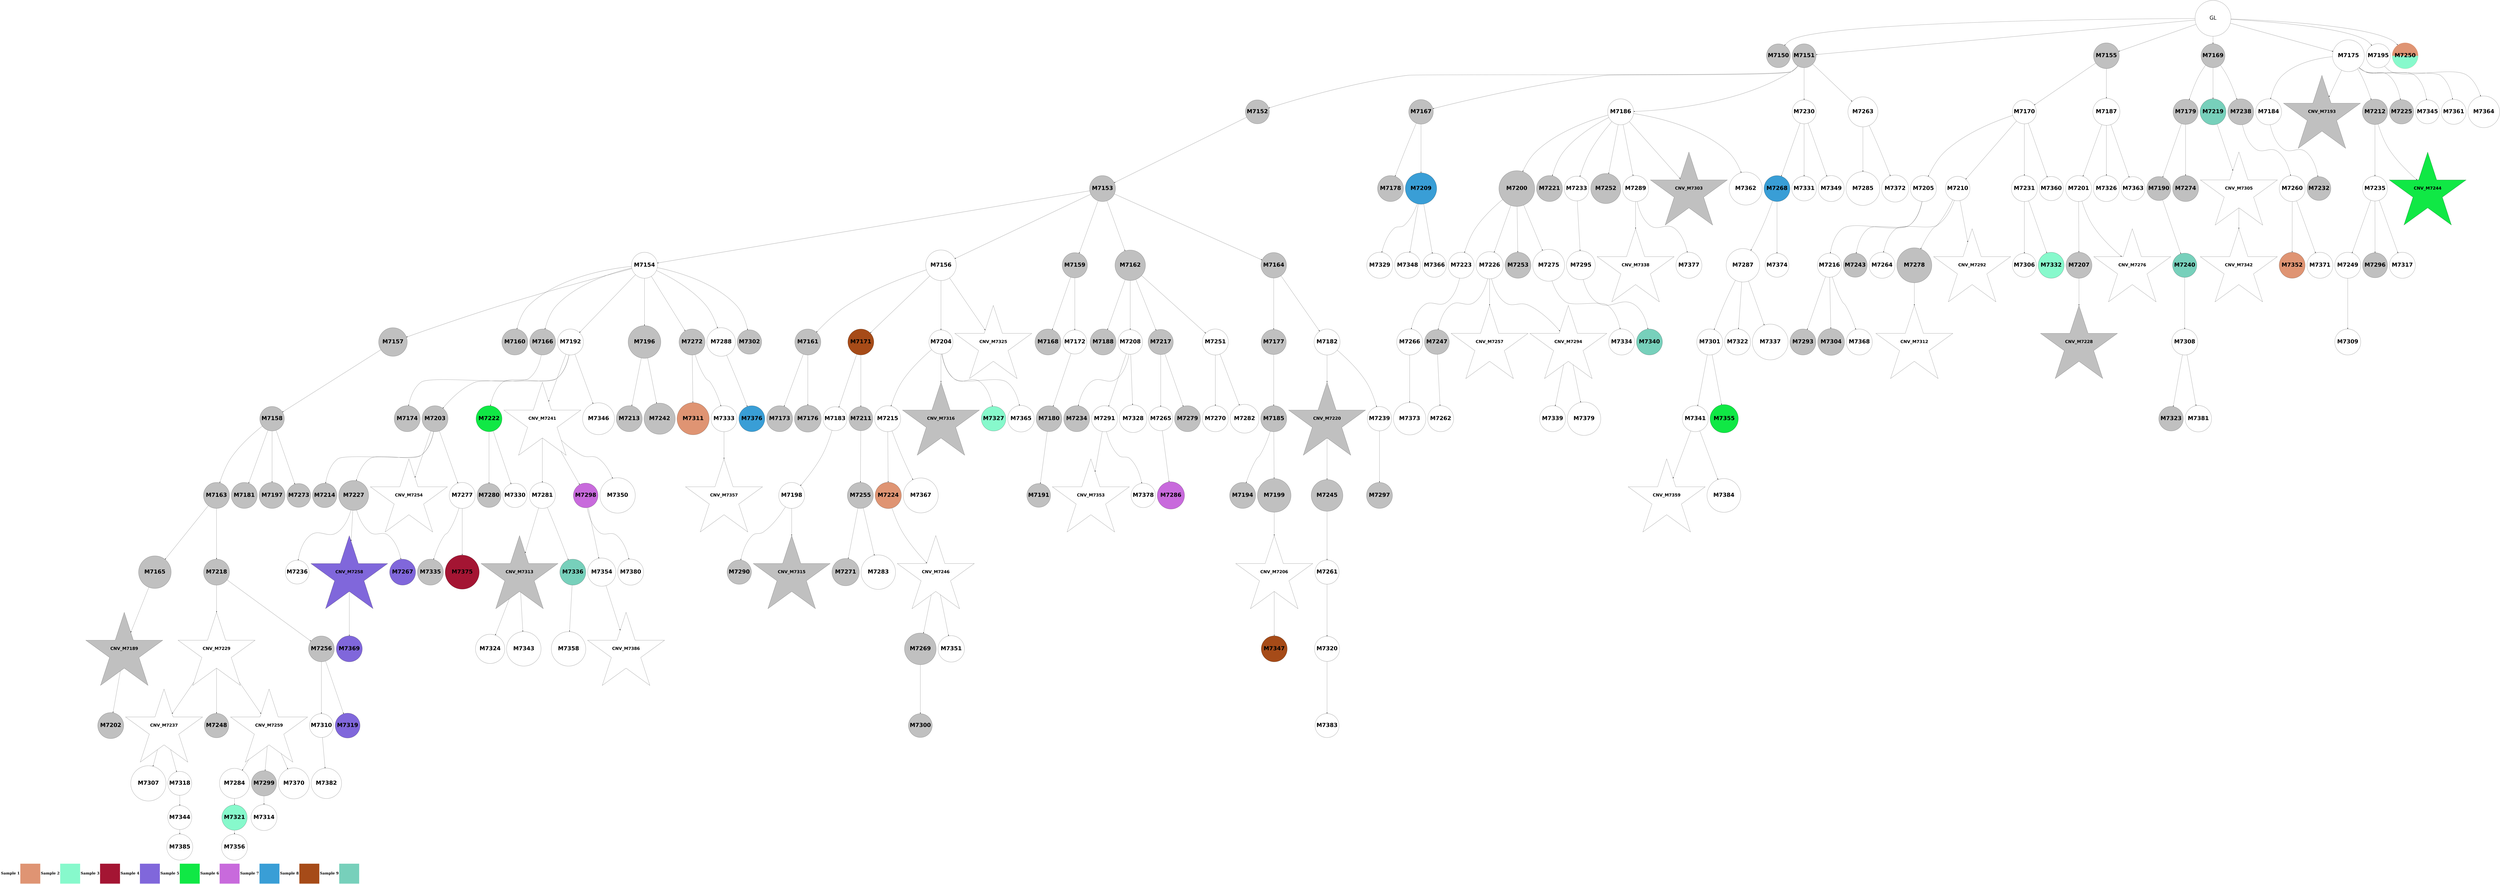 digraph G { 
rankdir=TB;
7182 -> 7183;
7182 -> 7184;
7182 -> 7188;
7182 -> 7202;
7182 -> 7208;
7182 -> 7228;
7182 -> 7283;
7184 -> 7185;
7184 -> 7200;
7184 -> 7219;
7184 -> 7263;
7184 -> 7296;
7185 -> 7186;
7186 -> 7187;
7186 -> 7189;
7186 -> 7192;
7186 -> 7195;
7186 -> 7197;
7187 -> 7190;
7187 -> 7193;
7187 -> 7199;
7187 -> 7225;
7187 -> 7229;
7187 -> 7305;
7187 -> 7321;
7187 -> 7335;
7188 -> 7203;
7188 -> 7220;
7189 -> 7194;
7189 -> 7204;
7189 -> 7237;
7189 -> 7358;
7190 -> 7191;
7191 -> 7196;
7191 -> 7214;
7191 -> 7230;
7191 -> 7306;
7192 -> 7201;
7192 -> 7205;
7194 -> 7206;
7194 -> 7209;
7195 -> 7221;
7195 -> 7241;
7195 -> 7250;
7195 -> 7284;
7196 -> 7198;
7196 -> 7251;
7197 -> 7210;
7197 -> 7215;
7198 -> 7222;
7199 -> 7207;
7200 -> 7211;
7200 -> 7242;
7202 -> 7212;
7202 -> 7252;
7202 -> 7271;
7203 -> 7238;
7203 -> 7243;
7203 -> 7264;
7203 -> 7393;
7204 -> 7216;
7204 -> 7244;
7205 -> 7213;
7208 -> 7217;
7208 -> 7226;
7208 -> 7245;
7208 -> 7258;
7208 -> 7378;
7208 -> 7394;
7210 -> 7218;
7212 -> 7223;
7212 -> 7307;
7213 -> 7224;
7215 -> 7253;
7215 -> 7272;
7216 -> 7231;
7217 -> 7265;
7218 -> 7227;
7218 -> 7232;
7219 -> 7233;
7219 -> 7254;
7219 -> 7266;
7219 -> 7285;
7219 -> 7322;
7219 -> 7336;
7219 -> 7395;
7220 -> 7234;
7220 -> 7359;
7220 -> 7396;
7222 -> 7235;
7223 -> 7273;
7225 -> 7236;
7225 -> 7255;
7225 -> 7274;
7225 -> 7379;
7228 -> 7397;
7229 -> 7246;
7229 -> 7275;
7231 -> 7323;
7231 -> 7348;
7232 -> 7239;
7233 -> 7256;
7233 -> 7259;
7233 -> 7286;
7233 -> 7308;
7234 -> 7240;
7234 -> 7309;
7236 -> 7247;
7236 -> 7260;
7236 -> 7287;
7236 -> 7310;
7237 -> 7248;
7237 -> 7349;
7237 -> 7360;
7237 -> 7398;
7238 -> 7249;
7238 -> 7276;
7239 -> 7380;
7240 -> 7261;
7241 -> 7267;
7241 -> 7324;
7241 -> 7361;
7242 -> 7362;
7242 -> 7381;
7242 -> 7399;
7243 -> 7297;
7243 -> 7311;
7243 -> 7325;
7244 -> 7288;
7245 -> 7268;
7245 -> 7277;
7248 -> 7257;
7248 -> 7400;
7249 -> 7326;
7249 -> 7337;
7249 -> 7401;
7250 -> 7298;
7250 -> 7312;
7251 -> 7262;
7251 -> 7289;
7252 -> 7338;
7253 -> 7278;
7255 -> 7313;
7255 -> 7363;
7256 -> 7299;
7257 -> 7279;
7259 -> 7280;
7259 -> 7290;
7259 -> 7327;
7260 -> 7269;
7260 -> 7291;
7260 -> 7300;
7262 -> 7270;
7262 -> 7281;
7262 -> 7292;
7263 -> 7301;
7263 -> 7364;
7263 -> 7382;
7264 -> 7339;
7264 -> 7365;
7266 -> 7328;
7268 -> 7282;
7268 -> 7329;
7268 -> 7350;
7270 -> 7340;
7270 -> 7351;
7271 -> 7293;
7272 -> 7330;
7273 -> 7341;
7274 -> 7314;
7274 -> 7331;
7274 -> 7383;
7278 -> 7294;
7279 -> 7302;
7279 -> 7384;
7280 -> 7295;
7282 -> 7342;
7284 -> 7303;
7284 -> 7315;
7288 -> 7304;
7288 -> 7316;
7289 -> 7343;
7289 -> 7352;
7291 -> 7402;
7292 -> 7317;
7292 -> 7332;
7292 -> 7403;
7293 -> 7385;
7293 -> 7404;
7294 -> 7353;
7296 -> 7318;
7296 -> 7405;
7298 -> 7319;
7299 -> 7406;
7301 -> 7320;
7301 -> 7407;
7302 -> 7333;
7305 -> 7344;
7305 -> 7366;
7308 -> 7367;
7310 -> 7368;
7310 -> 7408;
7311 -> 7345;
7314 -> 7346;
7314 -> 7369;
7317 -> 7354;
7320 -> 7334;
7320 -> 7355;
7320 -> 7370;
7321 -> 7409;
7322 -> 7371;
7322 -> 7410;
7324 -> 7386;
7324 -> 7411;
7327 -> 7372;
7327 -> 7412;
7328 -> 7373;
7331 -> 7387;
7331 -> 7413;
7332 -> 7347;
7334 -> 7374;
7334 -> 7388;
7338 -> 7375;
7341 -> 7356;
7341 -> 7414;
7343 -> 7415;
7346 -> 7357;
7346 -> 7376;
7351 -> 7377;
7353 -> 7416;
7354 -> 7389;
7366 -> 7390;
7369 -> 7391;
7374 -> 7392;
7374 -> 7417;
7377 -> 7418;
7387 -> 7419;
7305 [shape=circle style=filled fillcolor=grey fontname="helvetica-bold" fontsize=56 label="M7272" width=3.62 height=2 ];
7369 [shape=circle style=filled fillcolor="#77d0bb" fontname="helvetica-bold" fontsize=56 label="M7336" width=0.61 height=2 ];
7348 [shape=star style=filled fillcolor=grey fontname="helvetica-bold" fontsize=42 label="CNV_M7315"];
7373 [shape=circle style=filled fillcolor="#77d0bb" fontname="helvetica-bold" fontsize=56 label="M7340" width=1.66 height=2 ];
7329 [shape=circle style=filled fillcolor=grey fontname="helvetica-bold" fontsize=56 label="M7296" width=2.34 height=2 ];
7258 [shape=circle style=filled fillcolor=grey fontname="helvetica-bold" fontsize=56 label="M7225" width=2.72 height=2 ];
7210 [shape=circle style=filled fillcolor=grey fontname="helvetica-bold" fontsize=56 label="M7177" width=2.32 height=2 ];
7273 [shape=circle style=filled fillcolor="#77d0bb" fontname="helvetica-bold" fontsize=56 label="M7240" width=2.79 height=2 ];
7206 [shape=circle style=filled fillcolor=grey fontname="helvetica-bold" fontsize=56 label="M7173" width=0.54 height=2 ];
7252 [shape=circle style=filled fillcolor="#77d0bb" fontname="helvetica-bold" fontsize=56 label="M7219" width=1.53 height=2 ];
7405 [shape=circle style=filled fillcolor=white fontname="helvetica-bold" fontsize=56 label="M7372" width=3.76 height=2 ];
7223 [shape=circle style=filled fillcolor=grey fontname="helvetica-bold" fontsize=56 label="M7190" width=3.03 height=2 ];
7349 [shape=star style=filled fillcolor=grey fontname="helvetica-bold" fontsize=42 label="CNV_M7316"];
7396 [shape=circle style=filled fillcolor=white fontname="helvetica-bold" fontsize=56 label="M7363" width=3.32 height=2 ];
7291 [shape=star style=filled fillcolor="#8067db" fontname="helvetica-bold" fontsize=42 label="CNV_M7258"];
7326 [shape=circle style=filled fillcolor=grey fontname="helvetica-bold" fontsize=56 label="M7293" width=1.43 height=2 ];
7400 [shape=circle style=filled fillcolor=white fontname="helvetica-bold" fontsize=56 label="M7367" width=4.87 height=2 ];
7351 [shape=circle style=filled fillcolor=white fontname="helvetica-bold" fontsize=56 label="M7318" width=3.14 height=2 ];
7242 [shape=circle style=filled fillcolor="#399ed6" fontname="helvetica-bold" fontsize=56 label="M7209" width=4.37 height=2 ];
7404 [shape=circle style=filled fillcolor=white fontname="helvetica-bold" fontsize=56 label="M7371" width=1.78 height=2 ];
7213 [shape=circle style=filled fillcolor=grey fontname="helvetica-bold" fontsize=56 label="M7180" width=3.6 height=2 ];
7270 [shape=star style=filled fillcolor=white fontname="helvetica-bold" fontsize=42 label="CNV_M7237"];
7303 [shape=circle style=filled fillcolor=white fontname="helvetica-bold" fontsize=56 label="M7270" width=0.95 height=2 ];
7380 [shape=circle style=filled fillcolor="#a64b18" fontname="helvetica-bold" fontsize=56 label="M7347" width=0.56 height=2 ];
7311 [shape=circle style=filled fillcolor=grey fontname="helvetica-bold" fontsize=56 label="M7278" width=4.88 height=2 ];
7324 [shape=circle style=filled fillcolor=white fontname="helvetica-bold" fontsize=56 label="M7291" width=0.46 height=2 ];
7189 [shape=circle style=filled fillcolor=white fontname="helvetica-bold" fontsize=56 label="M7156" width=4.27 height=2 ];
7297 [shape=circle style=filled fillcolor=white fontname="helvetica-bold" fontsize=56 label="M7264" width=1.52 height=2 ];
7338 [shape=star style=filled fillcolor=white fontname="helvetica-bold" fontsize=42 label="CNV_M7305"];
7384 [shape=circle style=filled fillcolor=white fontname="helvetica-bold" fontsize=56 label="M7351" width=3.68 height=2 ];
7397 [shape=circle style=filled fillcolor=white fontname="helvetica-bold" fontsize=56 label="M7364" width=4.41 height=2 ];
7407 [shape=circle style=filled fillcolor=white fontname="helvetica-bold" fontsize=56 label="M7374" width=3.11 height=2 ];
7198 [shape=circle style=filled fillcolor=grey fontname="helvetica-bold" fontsize=56 label="M7165" width=4.54 height=2 ];
7327 [shape=star style=filled fillcolor=white fontname="helvetica-bold" fontsize=42 label="CNV_M7294"];
7389 [shape=circle style=filled fillcolor=white fontname="helvetica-bold" fontsize=56 label="M7356" width=0.86 height=2 ];
7280 [shape=circle style=filled fillcolor=grey fontname="helvetica-bold" fontsize=56 label="M7247" width=2.43 height=2 ];
7287 [shape=star style=filled fillcolor=white fontname="helvetica-bold" fontsize=42 label="CNV_M7254"];
7385 [shape=circle style=filled fillcolor="#df9473" fontname="helvetica-bold" fontsize=56 label="M7352" width=0.24 height=2 ];
7243 [shape=circle style=filled fillcolor=white fontname="helvetica-bold" fontsize=56 label="M7210" width=3.42 height=2 ];
7402 [shape=circle style=filled fillcolor="#8067db" fontname="helvetica-bold" fontsize=56 label="M7369" width=0.08 height=2 ];
7269 [shape=circle style=filled fillcolor=white fontname="helvetica-bold" fontsize=56 label="M7236" width=3.29 height=2 ];
7365 [shape=circle style=filled fillcolor="#87f9cc" fontname="helvetica-bold" fontsize=56 label="M7332" width=0.57 height=2 ];
7393 [shape=circle style=filled fillcolor=white fontname="helvetica-bold" fontsize=56 label="M7360" width=2.88 height=2 ];
7204 [shape=circle style=filled fillcolor="#a64b18" fontname="helvetica-bold" fontsize=56 label="M7171" width=1.7 height=2 ];
7194 [shape=circle style=filled fillcolor=grey fontname="helvetica-bold" fontsize=56 label="M7161" width=1.41 height=2 ];
7207 [shape=circle style=filled fillcolor=grey fontname="helvetica-bold" fontsize=56 label="M7174" width=0.19 height=2 ];
7347 [shape=circle style=filled fillcolor=white fontname="helvetica-bold" fontsize=56 label="M7314" width=1.97 height=2 ];
7418 [shape=circle style=filled fillcolor=white fontname="helvetica-bold" fontsize=56 label="M7385" width=0.83 height=2 ];
7208 [shape=circle style=filled fillcolor=white fontname="helvetica-bold" fontsize=56 label="M7175" width=4.45 height=2 ];
7313 [shape=circle style=filled fillcolor=grey fontname="helvetica-bold" fontsize=56 label="M7280" width=3.06 height=2 ];
7234 [shape=circle style=filled fillcolor=white fontname="helvetica-bold" fontsize=56 label="M7201" width=0.83 height=2 ];
7281 [shape=circle style=filled fillcolor=grey fontname="helvetica-bold" fontsize=56 label="M7248" width=3.4 height=2 ];
7188 [shape=circle style=filled fillcolor=grey fontname="helvetica-bold" fontsize=56 label="M7155" width=2.05 height=2 ];
7237 [shape=circle style=filled fillcolor=white fontname="helvetica-bold" fontsize=56 label="M7204" width=2.93 height=2 ];
7205 [shape=circle style=filled fillcolor=white fontname="helvetica-bold" fontsize=56 label="M7172" width=3.05 height=2 ];
7185 [shape=circle style=filled fillcolor=grey fontname="helvetica-bold" fontsize=56 label="M7152" width=3.1 height=2 ];
7201 [shape=circle style=filled fillcolor=grey fontname="helvetica-bold" fontsize=56 label="M7168" width=0.06 height=2 ];
7413 [shape=circle style=filled fillcolor=white fontname="helvetica-bold" fontsize=56 label="M7380" width=1.73 height=2 ];
7229 [shape=circle style=filled fillcolor=grey fontname="helvetica-bold" fontsize=56 label="M7196" width=4.56 height=2 ];
7284 [shape=circle style=filled fillcolor=white fontname="helvetica-bold" fontsize=56 label="M7251" width=1.39 height=2 ];
7289 [shape=circle style=filled fillcolor=grey fontname="helvetica-bold" fontsize=56 label="M7256" width=2.07 height=2 ];
7392 [shape=star style=filled fillcolor=white fontname="helvetica-bold" fontsize=42 label="CNV_M7359"];
7267 [shape=circle style=filled fillcolor=grey fontname="helvetica-bold" fontsize=56 label="M7234" width=0.53 height=2 ];
7187 [shape=circle style=filled fillcolor=white fontname="helvetica-bold" fontsize=56 label="M7154" width=0.81 height=2 ];
7255 [shape=circle style=filled fillcolor="#10e845" fontname="helvetica-bold" fontsize=56 label="M7222" width=1.91 height=2 ];
7247 [shape=circle style=filled fillcolor=grey fontname="helvetica-bold" fontsize=56 label="M7214" width=2.65 height=2 ];
7227 [shape=circle style=filled fillcolor=grey fontname="helvetica-bold" fontsize=56 label="M7194" width=2 height=2 ];
7342 [shape=circle style=filled fillcolor=white fontname="helvetica-bold" fontsize=56 label="M7309" width=1.22 height=2 ];
7322 [shape=circle style=filled fillcolor=white fontname="helvetica-bold" fontsize=56 label="M7289" width=0.47 height=2 ];
7367 [shape=circle style=filled fillcolor=white fontname="helvetica-bold" fontsize=56 label="M7334" width=1.41 height=2 ];
7216 [shape=circle style=filled fillcolor=white fontname="helvetica-bold" fontsize=56 label="M7183" width=3.04 height=2 ];
7354 [shape=circle style=filled fillcolor="#87f9cc" fontname="helvetica-bold" fontsize=56 label="M7321" width=2.18 height=2 ];
7245 [shape=circle style=filled fillcolor=grey fontname="helvetica-bold" fontsize=56 label="M7212" width=2.18 height=2 ];
7211 [shape=circle style=filled fillcolor=grey fontname="helvetica-bold" fontsize=56 label="M7178" width=1.62 height=2 ];
7401 [shape=circle style=filled fillcolor=white fontname="helvetica-bold" fontsize=56 label="M7368" width=0.37 height=2 ];
7340 [shape=circle style=filled fillcolor=white fontname="helvetica-bold" fontsize=56 label="M7307" width=4.91 height=2 ];
7220 [shape=circle style=filled fillcolor=white fontname="helvetica-bold" fontsize=56 label="M7187" width=3.78 height=2 ];
7383 [shape=circle style=filled fillcolor=white fontname="helvetica-bold" fontsize=56 label="M7350" width=4.93 height=2 ];
7197 [shape=circle style=filled fillcolor=grey fontname="helvetica-bold" fontsize=56 label="M7164" width=3.56 height=2 ];
7262 [shape=star style=filled fillcolor=white fontname="helvetica-bold" fontsize=42 label="CNV_M7229"];
7406 [shape=circle style=filled fillcolor=white fontname="helvetica-bold" fontsize=56 label="M7373" width=4.51 height=2 ];
7231 [shape=circle style=filled fillcolor=white fontname="helvetica-bold" fontsize=56 label="M7198" width=0.47 height=2 ];
7308 [shape=circle style=filled fillcolor=white fontname="helvetica-bold" fontsize=56 label="M7275" width=4.45 height=2 ];
7387 [shape=circle style=filled fillcolor=white fontname="helvetica-bold" fontsize=56 label="M7354" width=3.93 height=2 ];
7411 [shape=circle style=filled fillcolor=white fontname="helvetica-bold" fontsize=56 label="M7378" width=2.7 height=2 ];
7409 [shape=circle style=filled fillcolor="#399ed6" fontname="helvetica-bold" fontsize=56 label="M7376" width=1.27 height=2 ];
7238 [shape=circle style=filled fillcolor=white fontname="helvetica-bold" fontsize=56 label="M7205" width=2.01 height=2 ];
7193 [shape=circle style=filled fillcolor=grey fontname="helvetica-bold" fontsize=56 label="M7160" width=2.02 height=2 ];
7306 [shape=circle style=filled fillcolor=grey fontname="helvetica-bold" fontsize=56 label="M7273" width=3.25 height=2 ];
7274 [shape=star style=filled fillcolor=white fontname="helvetica-bold" fontsize=42 label="CNV_M7241"];
7370 [shape=circle style=filled fillcolor=white fontname="helvetica-bold" fontsize=56 label="M7337" width=4.99 height=2 ];
7388 [shape=circle style=filled fillcolor="#10e845" fontname="helvetica-bold" fontsize=56 label="M7355" width=3.95 height=2 ];
7248 [shape=circle style=filled fillcolor=white fontname="helvetica-bold" fontsize=56 label="M7215" width=1.03 height=2 ];
7263 [shape=circle style=filled fillcolor=white fontname="helvetica-bold" fontsize=56 label="M7230" width=3.34 height=2 ];
7225 [shape=circle style=filled fillcolor=white fontname="helvetica-bold" fontsize=56 label="M7192" width=1.33 height=2 ];
7346 [shape=star style=filled fillcolor=grey fontname="helvetica-bold" fontsize=42 label="CNV_M7313"];
7275 [shape=circle style=filled fillcolor=grey fontname="helvetica-bold" fontsize=56 label="M7242" width=4.35 height=2 ];
7376 [shape=circle style=filled fillcolor=white fontname="helvetica-bold" fontsize=56 label="M7343" width=4.8 height=2 ];
7403 [shape=circle style=filled fillcolor=white fontname="helvetica-bold" fontsize=56 label="M7370" width=4.32 height=2 ];
7192 [shape=circle style=filled fillcolor=grey fontname="helvetica-bold" fontsize=56 label="M7159" width=2.23 height=2 ];
7381 [shape=circle style=filled fillcolor=white fontname="helvetica-bold" fontsize=56 label="M7348" width=0.98 height=2 ];
7191 [shape=circle style=filled fillcolor=grey fontname="helvetica-bold" fontsize=56 label="M7158" width=3.41 height=2 ];
7200 [shape=circle style=filled fillcolor=grey fontname="helvetica-bold" fontsize=56 label="M7167" width=2.57 height=2 ];
7323 [shape=circle style=filled fillcolor=grey fontname="helvetica-bold" fontsize=56 label="M7290" width=2.68 height=2 ];
7266 [shape=circle style=filled fillcolor=white fontname="helvetica-bold" fontsize=56 label="M7233" width=2.49 height=2 ];
7196 [shape=circle style=filled fillcolor=grey fontname="helvetica-bold" fontsize=56 label="M7163" width=2.02 height=2 ];
7309 [shape=star style=filled fillcolor=white fontname="helvetica-bold" fontsize=42 label="CNV_M7276"];
7217 [shape=circle style=filled fillcolor=white fontname="helvetica-bold" fontsize=56 label="M7184" width=0.48 height=2 ];
7278 [shape=circle style=filled fillcolor=grey fontname="helvetica-bold" fontsize=56 label="M7245" width=4.42 height=2 ];
7343 [shape=circle style=filled fillcolor=white fontname="helvetica-bold" fontsize=56 label="M7310" width=3.2 height=2 ];
7183 [shape=circle style=filled fillcolor=grey fontname="helvetica-bold" fontsize=56 label="M7150" width=3.17 height=2 ];
7265 [shape=circle style=filled fillcolor=grey fontname="helvetica-bold" fontsize=56 label="M7232" width=3.24 height=2 ];
7353 [shape=circle style=filled fillcolor=white fontname="helvetica-bold" fontsize=56 label="M7320" width=2.3 height=2 ];
7232 [shape=circle style=filled fillcolor=grey fontname="helvetica-bold" fontsize=56 label="M7199" width=4.68 height=2 ];
7299 [shape=circle style=filled fillcolor=white fontname="helvetica-bold" fontsize=56 label="M7266" width=0.41 height=2 ];
7320 [shape=circle style=filled fillcolor=white fontname="helvetica-bold" fontsize=56 label="M7287" width=4.66 height=2 ];
7215 [shape=circle style=filled fillcolor=white fontname="helvetica-bold" fontsize=56 label="M7182" width=1.37 height=2 ];
7186 [shape=circle style=filled fillcolor=grey fontname="helvetica-bold" fontsize=56 label="M7153" width=1.35 height=2 ];
7241 [shape=circle style=filled fillcolor=white fontname="helvetica-bold" fontsize=56 label="M7208" width=2.53 height=2 ];
7264 [shape=circle style=filled fillcolor=white fontname="helvetica-bold" fontsize=56 label="M7231" width=0.28 height=2 ];
7375 [shape=star style=filled fillcolor=white fontname="helvetica-bold" fontsize=42 label="CNV_M7342"];
7416 [shape=circle style=filled fillcolor=white fontname="helvetica-bold" fontsize=56 label="M7383" width=2.95 height=2 ];
7219 [shape=circle style=filled fillcolor=white fontname="helvetica-bold" fontsize=56 label="M7186" width=0.4 height=2 ];
7314 [shape=circle style=filled fillcolor=white fontname="helvetica-bold" fontsize=56 label="M7281" width=1.88 height=2 ];
7190 [shape=circle style=filled fillcolor=grey fontname="helvetica-bold" fontsize=56 label="M7157" width=3.98 height=2 ];
7233 [shape=circle style=filled fillcolor=grey fontname="helvetica-bold" fontsize=56 label="M7200" width=4.99 height=2 ];
7279 [shape=star style=filled fillcolor=white fontname="helvetica-bold" fontsize=42 label="CNV_M7246"];
7272 [shape=circle style=filled fillcolor=white fontname="helvetica-bold" fontsize=56 label="M7239" width=2.72 height=2 ];
7398 [shape=circle style=filled fillcolor=white fontname="helvetica-bold" fontsize=56 label="M7365" width=3.69 height=2 ];
7386 [shape=star style=filled fillcolor=white fontname="helvetica-bold" fontsize=42 label="CNV_M7353"];
7316 [shape=circle style=filled fillcolor=white fontname="helvetica-bold" fontsize=56 label="M7283" width=4.8 height=2 ];
7360 [shape=circle style=filled fillcolor="#87f9cc" fontname="helvetica-bold" fontsize=56 label="M7327" width=2.51 height=2 ];
7363 [shape=circle style=filled fillcolor=white fontname="helvetica-bold" fontsize=56 label="M7330" width=2.77 height=2 ];
7382 [shape=circle style=filled fillcolor=white fontname="helvetica-bold" fontsize=56 label="M7349" width=0.35 height=2 ];
7339 [shape=circle style=filled fillcolor=white fontname="helvetica-bold" fontsize=56 label="M7306" width=3.04 height=2 ];
7290 [shape=star style=filled fillcolor=white fontname="helvetica-bold" fontsize=42 label="CNV_M7257"];
7332 [shape=circle style=filled fillcolor=grey fontname="helvetica-bold" fontsize=56 label="M7299" width=2.22 height=2 ];
7412 [shape=circle style=filled fillcolor=white fontname="helvetica-bold" fontsize=56 label="M7379" width=4.65 height=2 ];
7246 [shape=circle style=filled fillcolor=grey fontname="helvetica-bold" fontsize=56 label="M7213" width=1.32 height=2 ];
7414 [shape=circle style=filled fillcolor=white fontname="helvetica-bold" fontsize=56 label="M7381" width=3.68 height=2 ];
7260 [shape=circle style=filled fillcolor=grey fontname="helvetica-bold" fontsize=56 label="M7227" width=4.16 height=2 ];
7235 [shape=circle style=filled fillcolor=grey fontname="helvetica-bold" fontsize=56 label="M7202" width=3.62 height=2 ];
7300 [shape=circle style=filled fillcolor="#8067db" fontname="helvetica-bold" fontsize=56 label="M7267" width=1.1 height=2 ];
7379 [shape=circle style=filled fillcolor=white fontname="helvetica-bold" fontsize=56 label="M7346" width=4.45 height=2 ];
7352 [shape=circle style=filled fillcolor="#8067db" fontname="helvetica-bold" fontsize=56 label="M7319" width=2.37 height=2 ];
7377 [shape=circle style=filled fillcolor=white fontname="helvetica-bold" fontsize=56 label="M7344" width=3.03 height=2 ];
7218 [shape=circle style=filled fillcolor=grey fontname="helvetica-bold" fontsize=56 label="M7185" width=1.55 height=2 ];
7251 [shape=circle style=filled fillcolor=grey fontname="helvetica-bold" fontsize=56 label="M7218" width=1.96 height=2 ];
7222 [shape=star style=filled fillcolor=grey fontname="helvetica-bold" fontsize=42 label="CNV_M7189"];
7288 [shape=circle style=filled fillcolor=grey fontname="helvetica-bold" fontsize=56 label="M7255" width=0.28 height=2 ];
7317 [shape=circle style=filled fillcolor=white fontname="helvetica-bold" fontsize=56 label="M7284" width=4.2 height=2 ];
7203 [shape=circle style=filled fillcolor=white fontname="helvetica-bold" fontsize=56 label="M7170" width=3.35 height=2 ];
7394 [shape=circle style=filled fillcolor=white fontname="helvetica-bold" fontsize=56 label="M7361" width=2.34 height=2 ];
7271 [shape=circle style=filled fillcolor=grey fontname="helvetica-bold" fontsize=56 label="M7238" width=1.04 height=2 ];
7359 [shape=circle style=filled fillcolor=white fontname="helvetica-bold" fontsize=56 label="M7326" width=1.97 height=2 ];
7282 [shape=circle style=filled fillcolor=white fontname="helvetica-bold" fontsize=56 label="M7249" width=0.19 height=2 ];
7345 [shape=star style=filled fillcolor=white fontname="helvetica-bold" fontsize=42 label="CNV_M7312"];
7249 [shape=circle style=filled fillcolor=white fontname="helvetica-bold" fontsize=56 label="M7216" width=2.93 height=2 ];
7399 [shape=circle style=filled fillcolor=white fontname="helvetica-bold" fontsize=56 label="M7366" width=3.05 height=2 ];
7344 [shape=circle style=filled fillcolor="#df9473" fontname="helvetica-bold" fontsize=56 label="M7311" width=4.49 height=2 ];
7366 [shape=circle style=filled fillcolor=white fontname="helvetica-bold" fontsize=56 label="M7333" width=0.57 height=2 ];
7202 [shape=circle style=filled fillcolor=grey fontname="helvetica-bold" fontsize=56 label="M7169" width=3.13 height=2 ];
7212 [shape=circle style=filled fillcolor=grey fontname="helvetica-bold" fontsize=56 label="M7179" width=2.31 height=2 ];
7312 [shape=circle style=filled fillcolor=grey fontname="helvetica-bold" fontsize=56 label="M7279" width=1.94 height=2 ];
7391 [shape=circle style=filled fillcolor=white fontname="helvetica-bold" fontsize=56 label="M7358" width=4.81 height=2 ];
7335 [shape=circle style=filled fillcolor=grey fontname="helvetica-bold" fontsize=56 label="M7302" width=2.69 height=2 ];
7374 [shape=circle style=filled fillcolor=white fontname="helvetica-bold" fontsize=56 label="M7341" width=0.58 height=2 ];
7285 [shape=circle style=filled fillcolor=grey fontname="helvetica-bold" fontsize=56 label="M7252" width=4.19 height=2 ];
7333 [shape=circle style=filled fillcolor=grey fontname="helvetica-bold" fontsize=56 label="M7300" width=3.28 height=2 ];
7261 [shape=star style=filled fillcolor=grey fontname="helvetica-bold" fontsize=42 label="CNV_M7228"];
7302 [shape=circle style=filled fillcolor=grey fontname="helvetica-bold" fontsize=56 label="M7269" width=4.42 height=2 ];
7236 [shape=circle style=filled fillcolor=grey fontname="helvetica-bold" fontsize=56 label="M7203" width=0.38 height=2 ];
7277 [shape=star style=filled fillcolor="#10e845" fontname="helvetica-bold" fontsize=42 label="CNV_M7244"];
7319 [shape=circle style=filled fillcolor="#c86adc" fontname="helvetica-bold" fontsize=56 label="M7286" width=3.81 height=2 ];
7259 [shape=circle style=filled fillcolor=white fontname="helvetica-bold" fontsize=56 label="M7226" width=3.79 height=2 ];
7341 [shape=circle style=filled fillcolor=white fontname="helvetica-bold" fontsize=56 label="M7308" width=0.65 height=2 ];
7357 [shape=circle style=filled fillcolor=white fontname="helvetica-bold" fontsize=56 label="M7324" width=4.08 height=2 ];
7337 [shape=circle style=filled fillcolor=grey fontname="helvetica-bold" fontsize=56 label="M7304" width=3.74 height=2 ];
7199 [shape=circle style=filled fillcolor=grey fontname="helvetica-bold" fontsize=56 label="M7166" width=1.97 height=2 ];
7283 [shape=circle style=wedged color="#df9473:#87f9cc" fontname="helvetica-bold" fontsize=56 label="M7250" width=1.3 height=2 ];
7254 [shape=circle style=filled fillcolor=grey fontname="helvetica-bold" fontsize=56 label="M7221" width=0.2 height=2 ];
7244 [shape=circle style=filled fillcolor=grey fontname="helvetica-bold" fontsize=56 label="M7211" width=3.06 height=2 ];
7408 [shape=circle style=filled fillcolor="#a41533" fontname="helvetica-bold" fontsize=56 label="M7375" width=4.75 height=2 ];
7304 [shape=circle style=filled fillcolor=grey fontname="helvetica-bold" fontsize=56 label="M7271" width=3.8 height=2 ];
7276 [shape=circle style=filled fillcolor=grey fontname="helvetica-bold" fontsize=56 label="M7243" width=3.09 height=2 ];
7293 [shape=circle style=filled fillcolor=white fontname="helvetica-bold" fontsize=56 label="M7260" width=1.56 height=2 ];
7310 [shape=circle style=filled fillcolor=white fontname="helvetica-bold" fontsize=56 label="M7277" width=1.22 height=2 ];
7318 [shape=circle style=filled fillcolor=white fontname="helvetica-bold" fontsize=56 label="M7285" width=4.71 height=2 ];
7209 [shape=circle style=filled fillcolor=grey fontname="helvetica-bold" fontsize=56 label="M7176" width=3.73 height=2 ];
7368 [shape=circle style=filled fillcolor=grey fontname="helvetica-bold" fontsize=56 label="M7335" width=1.1 height=2 ];
7239 [shape=star style=filled fillcolor=white fontname="helvetica-bold" fontsize=42 label="CNV_M7206"];
7298 [shape=circle style=filled fillcolor=white fontname="helvetica-bold" fontsize=56 label="M7265" width=3 height=2 ];
7228 [shape=circle style=filled fillcolor=white fontname="helvetica-bold" fontsize=56 label="M7195" width=2.86 height=2 ];
7214 [shape=circle style=filled fillcolor=grey fontname="helvetica-bold" fontsize=56 label="M7181" width=0.69 height=2 ];
7315 [shape=circle style=filled fillcolor=white fontname="helvetica-bold" fontsize=56 label="M7282" width=4.01 height=2 ];
7328 [shape=circle style=filled fillcolor=white fontname="helvetica-bold" fontsize=56 label="M7295" width=4.02 height=2 ];
7321 [shape=circle style=filled fillcolor=white fontname="helvetica-bold" fontsize=56 label="M7288" width=3.98 height=2 ];
7301 [shape=circle style=filled fillcolor="#399ed6" fontname="helvetica-bold" fontsize=56 label="M7268" width=1.45 height=2 ];
7331 [shape=circle style=filled fillcolor="#c86adc" fontname="helvetica-bold" fontsize=56 label="M7298" width=2.44 height=2 ];
7336 [shape=star style=filled fillcolor=grey fontname="helvetica-bold" fontsize=42 label="CNV_M7303"];
7221 [shape=circle style=filled fillcolor=grey fontname="helvetica-bold" fontsize=56 label="M7188" width=1.3 height=2 ];
7410 [shape=circle style=filled fillcolor=white fontname="helvetica-bold" fontsize=56 label="M7377" width=0.18 height=2 ];
7419 [shape=star style=filled fillcolor=white fontname="helvetica-bold" fontsize=42 label="CNV_M7386"];
7361 [shape=circle style=filled fillcolor=white fontname="helvetica-bold" fontsize=56 label="M7328" width=3.85 height=2 ];
7230 [shape=circle style=filled fillcolor=grey fontname="helvetica-bold" fontsize=56 label="M7197" width=1.44 height=2 ];
7253 [shape=star style=filled fillcolor=grey fontname="helvetica-bold" fontsize=42 label="CNV_M7220"];
7417 [shape=circle style=filled fillcolor=white fontname="helvetica-bold" fontsize=56 label="M7384" width=4.71 height=2 ];
7292 [shape=star style=filled fillcolor=white fontname="helvetica-bold" fontsize=42 label="CNV_M7259"];
7195 [shape=circle style=filled fillcolor=grey fontname="helvetica-bold" fontsize=56 label="M7162" width=4.25 height=2 ];
7224 [shape=circle style=filled fillcolor=grey fontname="helvetica-bold" fontsize=56 label="M7191" width=3.29 height=2 ];
7182 [label="GL" fontname="arial-bold" fontsize=56 width=5 height=5];
7268 [shape=circle style=filled fillcolor=white fontname="helvetica-bold" fontsize=56 label="M7235" width=2.37 height=2 ];
7371 [shape=star style=filled fillcolor=white fontname="helvetica-bold" fontsize=42 label="CNV_M7338"];
7250 [shape=circle style=filled fillcolor=grey fontname="helvetica-bold" fontsize=56 label="M7217" width=2.28 height=2 ];
7415 [shape=circle style=filled fillcolor=white fontname="helvetica-bold" fontsize=56 label="M7382" width=4.24 height=2 ];
7256 [shape=circle style=filled fillcolor=white fontname="helvetica-bold" fontsize=56 label="M7223" width=0.11 height=2 ];
7325 [shape=star style=filled fillcolor=white fontname="helvetica-bold" fontsize=42 label="CNV_M7292"];
7356 [shape=circle style=filled fillcolor=grey fontname="helvetica-bold" fontsize=56 label="M7323" width=3.42 height=2 ];
7307 [shape=circle style=filled fillcolor=grey fontname="helvetica-bold" fontsize=56 label="M7274" width=1.87 height=2 ];
7296 [shape=circle style=filled fillcolor=white fontname="helvetica-bold" fontsize=56 label="M7263" width=4.18 height=2 ];
7295 [shape=circle style=filled fillcolor=white fontname="helvetica-bold" fontsize=56 label="M7262" width=1.79 height=2 ];
7390 [shape=star style=filled fillcolor=white fontname="helvetica-bold" fontsize=42 label="CNV_M7357"];
7226 [shape=star style=filled fillcolor=grey fontname="helvetica-bold" fontsize=42 label="CNV_M7193"];
7355 [shape=circle style=filled fillcolor=white fontname="helvetica-bold" fontsize=56 label="M7322" width=1.71 height=2 ];
7372 [shape=circle style=filled fillcolor=white fontname="helvetica-bold" fontsize=56 label="M7339" width=0.85 height=2 ];
7294 [shape=circle style=filled fillcolor=white fontname="helvetica-bold" fontsize=56 label="M7261" width=2.87 height=2 ];
7184 [shape=circle style=filled fillcolor=grey fontname="helvetica-bold" fontsize=56 label="M7151" width=3.12 height=2 ];
7364 [shape=circle style=filled fillcolor=white fontname="helvetica-bold" fontsize=56 label="M7331" width=2.49 height=2 ];
7257 [shape=circle style=filled fillcolor="#df9473" fontname="helvetica-bold" fontsize=56 label="M7224" width=3.66 height=2 ];
7362 [shape=circle style=filled fillcolor=white fontname="helvetica-bold" fontsize=56 label="M7329" width=0.44 height=2 ];
7334 [shape=circle style=filled fillcolor=white fontname="helvetica-bold" fontsize=56 label="M7301" width=0.17 height=2 ];
7350 [shape=circle style=filled fillcolor=white fontname="helvetica-bold" fontsize=56 label="M7317" width=0.72 height=2 ];
7395 [shape=circle style=filled fillcolor=white fontname="helvetica-bold" fontsize=56 label="M7362" width=4.6 height=2 ];
7286 [shape=circle style=filled fillcolor=grey fontname="helvetica-bold" fontsize=56 label="M7253" width=0.08 height=2 ];
7330 [shape=circle style=filled fillcolor=grey fontname="helvetica-bold" fontsize=56 label="M7297" width=1.12 height=2 ];
7240 [shape=circle style=filled fillcolor=grey fontname="helvetica-bold" fontsize=56 label="M7207" width=1.97 height=2 ];
7358 [shape=star style=filled fillcolor=white fontname="helvetica-bold" fontsize=42 label="CNV_M7325"];
7378 [shape=circle style=filled fillcolor=white fontname="helvetica-bold" fontsize=56 label="M7345" width=3.14 height=2 ];
{rank=sink;
Legend[shape=none, margin=0, label=<<TABLE border="0" cellborder="0" cellspacing="0"> 
<TR><TD width="200" height="200" colspan="1"><FONT POINT-SIZE="36.0"><B>Sample 1</B></FONT></TD><TD width="200" height="200" colspan="1" BGCOLOR="#df9473"></TD>
<TD width="200" height="200" colspan="1"><FONT POINT-SIZE="36.0"><B>Sample 2</B></FONT></TD><TD width="200" height="200" colspan="1" BGCOLOR="#87f9cc"></TD>
<TD width="200" height="200" colspan="1"><FONT POINT-SIZE="36.0"><B>Sample 3</B></FONT></TD><TD width="200" height="200" colspan="1" BGCOLOR="#a41533"></TD>
<TD width="200" height="200" colspan="1"><FONT POINT-SIZE="36.0"><B>Sample 4</B></FONT></TD><TD width="200" height="200" colspan="1" BGCOLOR="#8067db"></TD>
<TD width="200" height="200" colspan="1"><FONT POINT-SIZE="36.0"><B>Sample 5</B></FONT></TD><TD width="200" height="200" colspan="1" BGCOLOR="#10e845"></TD>
<TD width="200" height="200" colspan="1"><FONT POINT-SIZE="36.0"><B>Sample 6</B></FONT></TD><TD width="200" height="200" colspan="1" BGCOLOR="#c86adc"></TD>
<TD width="200" height="200" colspan="1"><FONT POINT-SIZE="36.0"><B>Sample 7</B></FONT></TD><TD width="200" height="200" colspan="1" BGCOLOR="#399ed6"></TD>
<TD width="200" height="200" colspan="1"><FONT POINT-SIZE="36.0"><B>Sample 8</B></FONT></TD><TD width="200" height="200" colspan="1" BGCOLOR="#a64b18"></TD>
<TD width="200" height="200" colspan="1"><FONT POINT-SIZE="36.0"><B>Sample 9</B></FONT></TD><TD width="200" height="200" colspan="1" BGCOLOR="#77d0bb"></TD>
</TR></TABLE>>];
} 
}